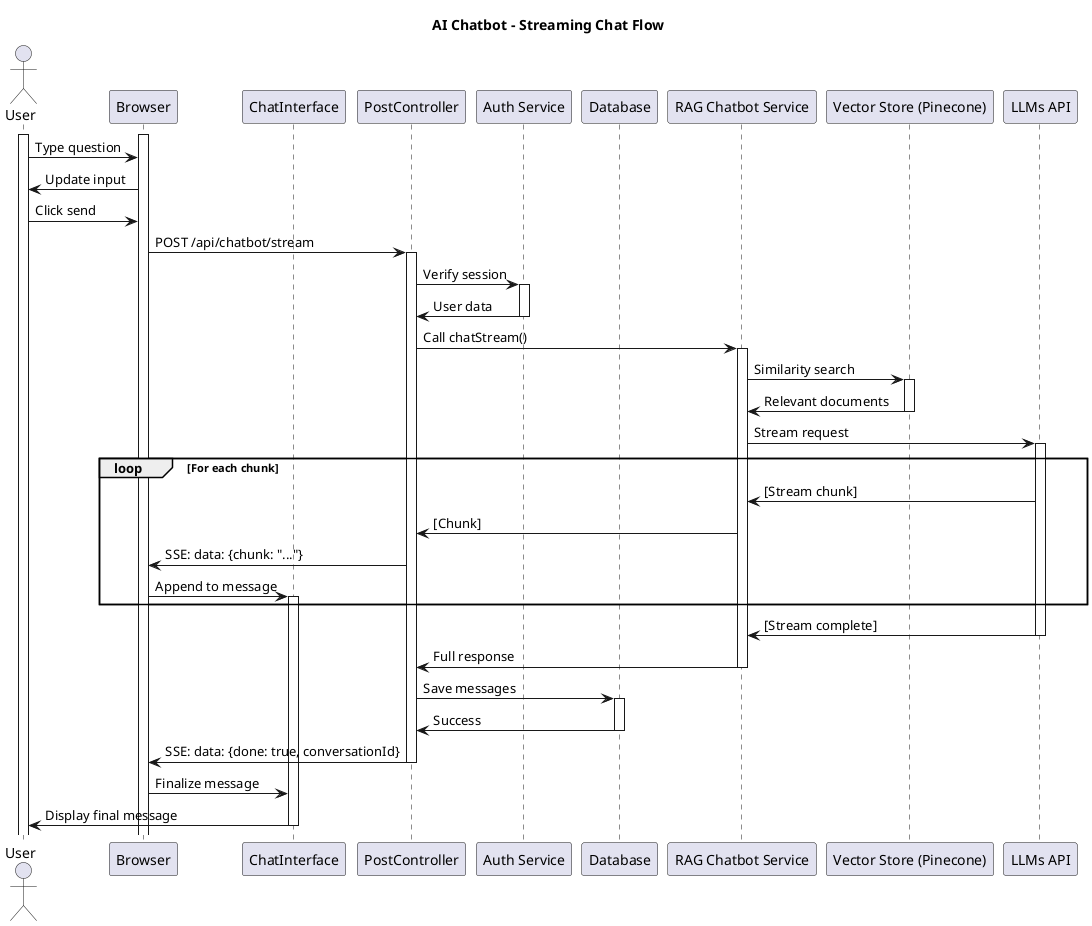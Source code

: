 @startuml
title AI Chatbot - Streaming Chat Flow

actor User
participant Browser
participant ChatInterface
participant "PostController" as PostController
participant "Auth Service" as AuthService
participant Database
participant "RAG Chatbot Service" as RAGChatbot
participant "Vector Store (Pinecone)" as VectorStore
participant "LLMs API" as GeminiAPI

activate User
activate Browser

User -> Browser: Type question
Browser -> User: Update input
User -> Browser: Click send
Browser -> PostController: POST /api/chatbot/stream

activate PostController
PostController -> AuthService: Verify session
activate AuthService
AuthService -> PostController: User data
deactivate AuthService
PostController -> RAGChatbot: Call chatStream()
activate RAGChatbot
RAGChatbot -> VectorStore: Similarity search
activate VectorStore
VectorStore -> RAGChatbot: Relevant documents
deactivate VectorStore
RAGChatbot -> GeminiAPI: Stream request
activate GeminiAPI
loop For each chunk
    GeminiAPI -> RAGChatbot: [Stream chunk]
    RAGChatbot -> PostController: [Chunk]
    PostController -> Browser: SSE: data: {chunk: "..."}
    Browser -> ChatInterface: Append to message
    activate ChatInterface
end loop
GeminiAPI -> RAGChatbot: [Stream complete]
deactivate GeminiAPI
RAGChatbot -> PostController: Full response
deactivate RAGChatbot
PostController -> Database: Save messages
activate Database
Database -> PostController: Success
deactivate Database
PostController -> Browser: SSE: data: {done: true, conversationId}
deactivate PostController
Browser -> ChatInterface: Finalize message
ChatInterface -> User: Display final message
deactivate ChatInterface

@enduml